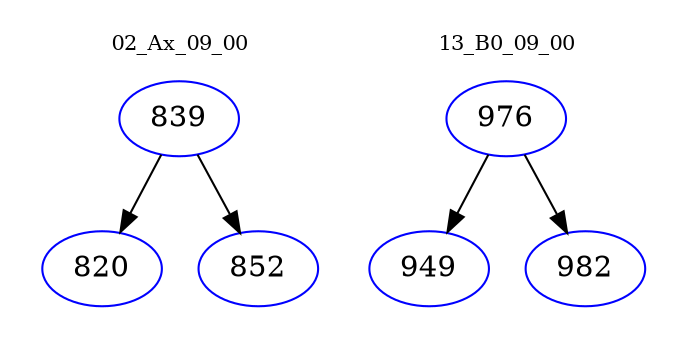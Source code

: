 digraph{
subgraph cluster_0 {
color = white
label = "02_Ax_09_00";
fontsize=10;
T0_839 [label="839", color="blue"]
T0_839 -> T0_820 [color="black"]
T0_820 [label="820", color="blue"]
T0_839 -> T0_852 [color="black"]
T0_852 [label="852", color="blue"]
}
subgraph cluster_1 {
color = white
label = "13_B0_09_00";
fontsize=10;
T1_976 [label="976", color="blue"]
T1_976 -> T1_949 [color="black"]
T1_949 [label="949", color="blue"]
T1_976 -> T1_982 [color="black"]
T1_982 [label="982", color="blue"]
}
}
